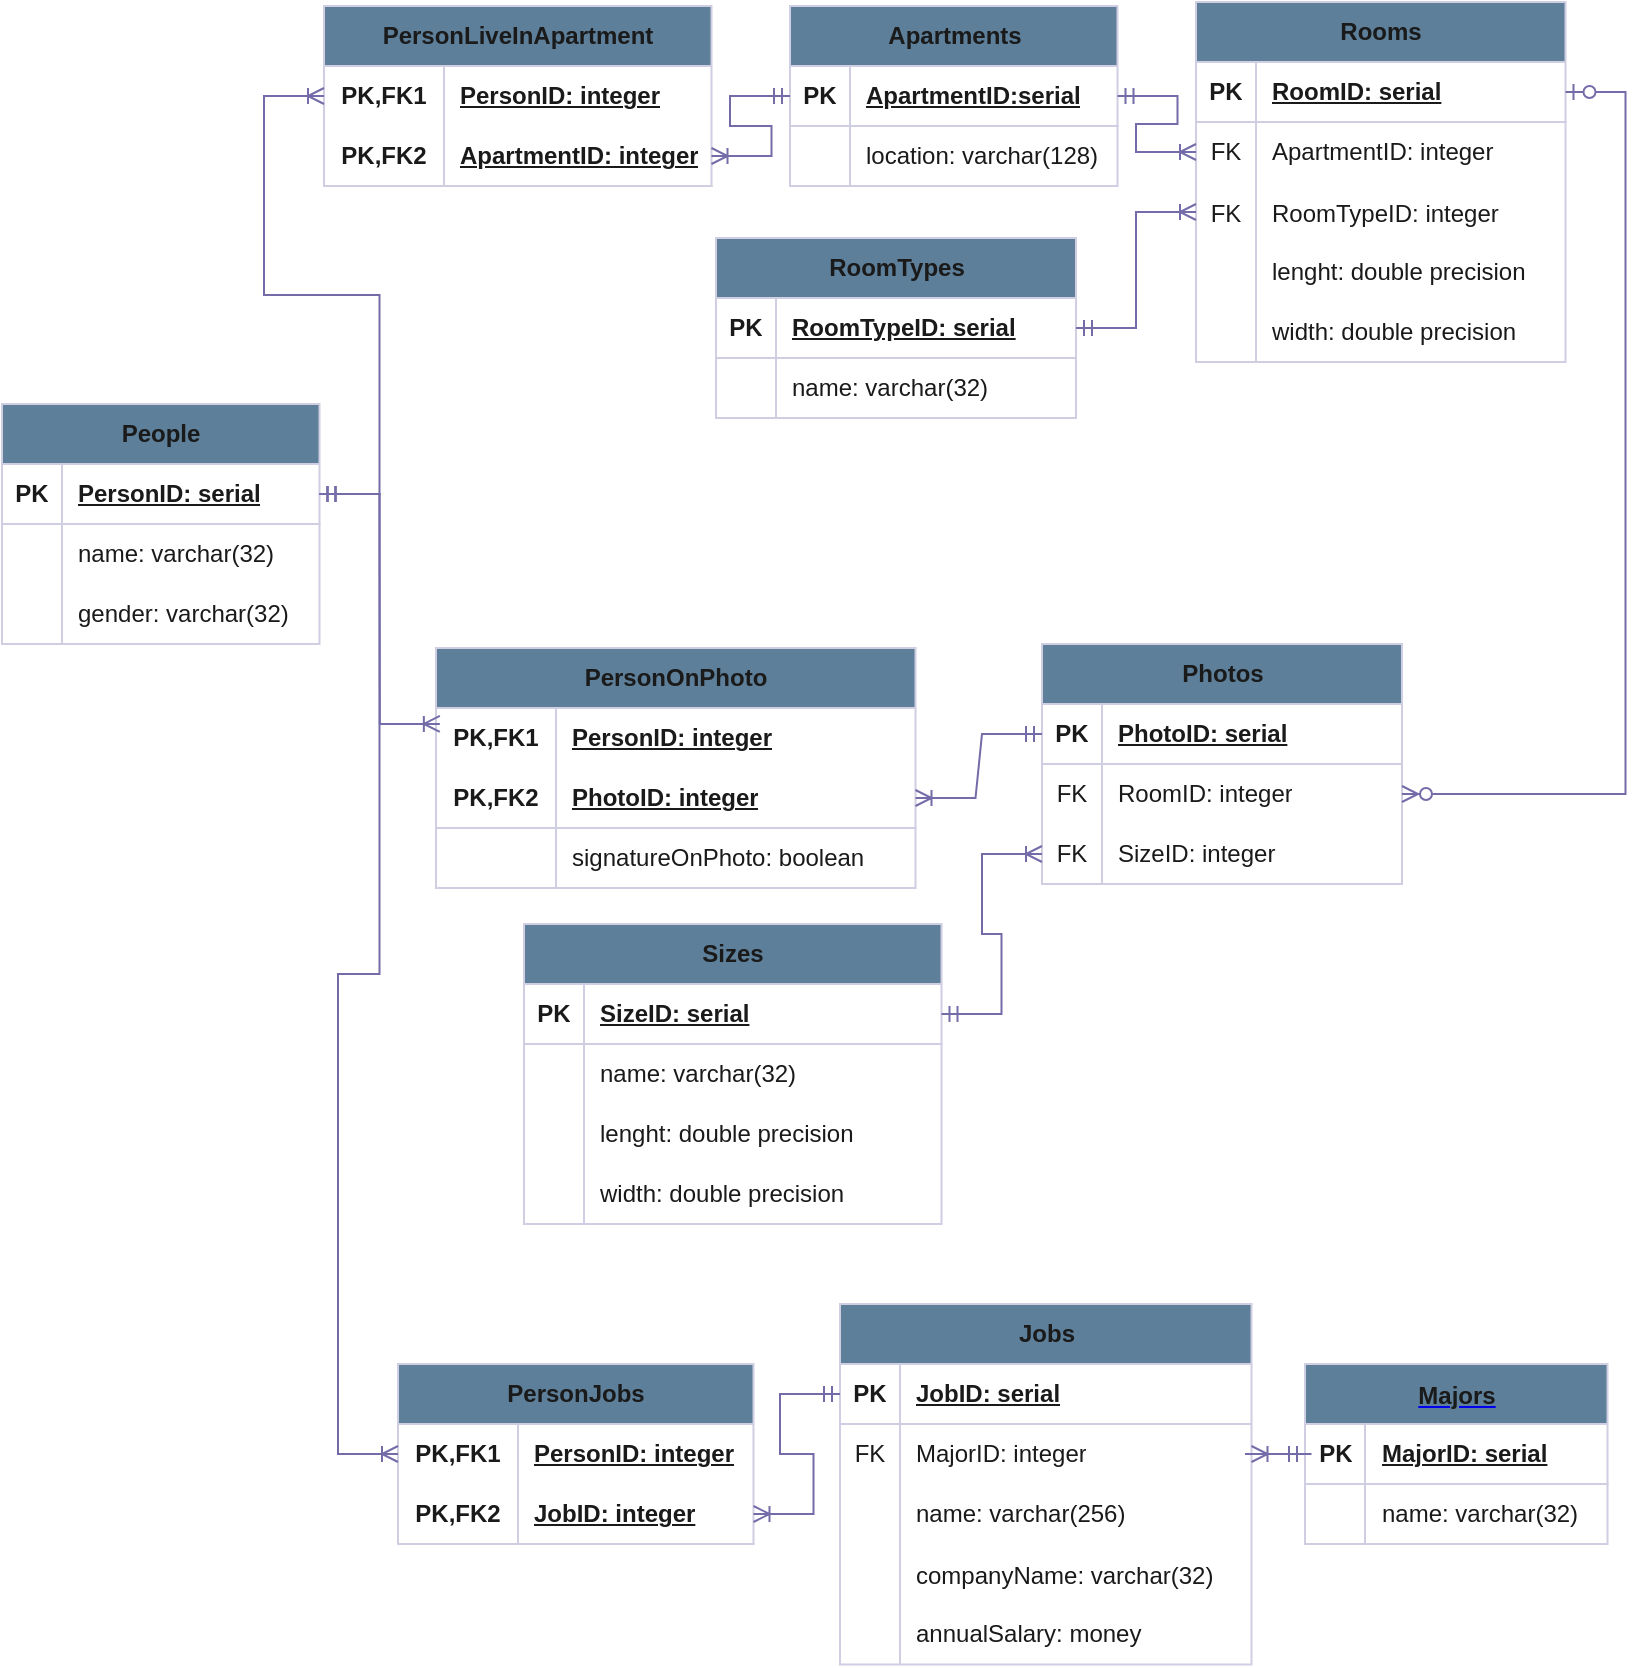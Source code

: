 <mxfile version="21.6.8" type="device">
  <diagram id="R2lEEEUBdFMjLlhIrx00" name="Page-1">
    <mxGraphModel dx="954" dy="727" grid="0" gridSize="10" guides="1" tooltips="1" connect="1" arrows="1" fold="1" page="1" pageScale="1" pageWidth="827" pageHeight="1169" background="#ffffff" math="0" shadow="0" extFonts="Permanent Marker^https://fonts.googleapis.com/css?family=Permanent+Marker">
      <root>
        <mxCell id="0" />
        <mxCell id="1" parent="0" />
        <mxCell id="IW0DUA3z3qg6i7uyiNPP-1" value="People" style="shape=table;startSize=30;container=1;collapsible=1;childLayout=tableLayout;fixedRows=1;rowLines=0;fontStyle=1;align=center;resizeLast=1;html=1;labelBackgroundColor=none;fillColor=#5D7F99;strokeColor=#D0CEE2;fontColor=#1A1A1A;" parent="1" vertex="1">
          <mxGeometry y="220" width="158.75" height="120" as="geometry" />
        </mxCell>
        <mxCell id="IW0DUA3z3qg6i7uyiNPP-2" value="" style="shape=tableRow;horizontal=0;startSize=0;swimlaneHead=0;swimlaneBody=0;fillColor=none;collapsible=0;dropTarget=0;points=[[0,0.5],[1,0.5]];portConstraint=eastwest;top=0;left=0;right=0;bottom=1;labelBackgroundColor=none;strokeColor=#D0CEE2;fontColor=#1A1A1A;" parent="IW0DUA3z3qg6i7uyiNPP-1" vertex="1">
          <mxGeometry y="30" width="158.75" height="30" as="geometry" />
        </mxCell>
        <mxCell id="IW0DUA3z3qg6i7uyiNPP-3" value="PK" style="shape=partialRectangle;connectable=0;fillColor=none;top=0;left=0;bottom=0;right=0;fontStyle=1;overflow=hidden;whiteSpace=wrap;html=1;labelBackgroundColor=none;strokeColor=#D0CEE2;fontColor=#1A1A1A;" parent="IW0DUA3z3qg6i7uyiNPP-2" vertex="1">
          <mxGeometry width="30" height="30" as="geometry">
            <mxRectangle width="30" height="30" as="alternateBounds" />
          </mxGeometry>
        </mxCell>
        <mxCell id="IW0DUA3z3qg6i7uyiNPP-4" value="PersonID: serial" style="shape=partialRectangle;connectable=0;fillColor=none;top=0;left=0;bottom=0;right=0;align=left;spacingLeft=6;fontStyle=5;overflow=hidden;whiteSpace=wrap;html=1;labelBackgroundColor=none;strokeColor=#D0CEE2;fontColor=#1A1A1A;" parent="IW0DUA3z3qg6i7uyiNPP-2" vertex="1">
          <mxGeometry x="30" width="128.75" height="30" as="geometry">
            <mxRectangle width="128.75" height="30" as="alternateBounds" />
          </mxGeometry>
        </mxCell>
        <mxCell id="IW0DUA3z3qg6i7uyiNPP-5" value="" style="shape=tableRow;horizontal=0;startSize=0;swimlaneHead=0;swimlaneBody=0;fillColor=none;collapsible=0;dropTarget=0;points=[[0,0.5],[1,0.5]];portConstraint=eastwest;top=0;left=0;right=0;bottom=0;labelBackgroundColor=none;strokeColor=#D0CEE2;fontColor=#1A1A1A;" parent="IW0DUA3z3qg6i7uyiNPP-1" vertex="1">
          <mxGeometry y="60" width="158.75" height="30" as="geometry" />
        </mxCell>
        <mxCell id="IW0DUA3z3qg6i7uyiNPP-6" value="" style="shape=partialRectangle;connectable=0;fillColor=none;top=0;left=0;bottom=0;right=0;editable=1;overflow=hidden;whiteSpace=wrap;html=1;labelBackgroundColor=none;strokeColor=#D0CEE2;fontColor=#1A1A1A;" parent="IW0DUA3z3qg6i7uyiNPP-5" vertex="1">
          <mxGeometry width="30" height="30" as="geometry">
            <mxRectangle width="30" height="30" as="alternateBounds" />
          </mxGeometry>
        </mxCell>
        <mxCell id="IW0DUA3z3qg6i7uyiNPP-7" value="name:&amp;nbsp;varchar(32)" style="shape=partialRectangle;connectable=0;fillColor=none;top=0;left=0;bottom=0;right=0;align=left;spacingLeft=6;overflow=hidden;whiteSpace=wrap;html=1;labelBackgroundColor=none;strokeColor=#D0CEE2;fontColor=#1A1A1A;" parent="IW0DUA3z3qg6i7uyiNPP-5" vertex="1">
          <mxGeometry x="30" width="128.75" height="30" as="geometry">
            <mxRectangle width="128.75" height="30" as="alternateBounds" />
          </mxGeometry>
        </mxCell>
        <mxCell id="IW0DUA3z3qg6i7uyiNPP-8" value="" style="shape=tableRow;horizontal=0;startSize=0;swimlaneHead=0;swimlaneBody=0;fillColor=none;collapsible=0;dropTarget=0;points=[[0,0.5],[1,0.5]];portConstraint=eastwest;top=0;left=0;right=0;bottom=0;labelBackgroundColor=none;strokeColor=#D0CEE2;fontColor=#1A1A1A;" parent="IW0DUA3z3qg6i7uyiNPP-1" vertex="1">
          <mxGeometry y="90" width="158.75" height="30" as="geometry" />
        </mxCell>
        <mxCell id="IW0DUA3z3qg6i7uyiNPP-9" value="" style="shape=partialRectangle;connectable=0;fillColor=none;top=0;left=0;bottom=0;right=0;editable=1;overflow=hidden;whiteSpace=wrap;html=1;labelBackgroundColor=none;strokeColor=#D0CEE2;fontColor=#1A1A1A;" parent="IW0DUA3z3qg6i7uyiNPP-8" vertex="1">
          <mxGeometry width="30" height="30" as="geometry">
            <mxRectangle width="30" height="30" as="alternateBounds" />
          </mxGeometry>
        </mxCell>
        <mxCell id="IW0DUA3z3qg6i7uyiNPP-10" value="gender:&amp;nbsp;varchar(32)" style="shape=partialRectangle;connectable=0;fillColor=none;top=0;left=0;bottom=0;right=0;align=left;spacingLeft=6;overflow=hidden;whiteSpace=wrap;html=1;labelBackgroundColor=none;strokeColor=#D0CEE2;fontColor=#1A1A1A;" parent="IW0DUA3z3qg6i7uyiNPP-8" vertex="1">
          <mxGeometry x="30" width="128.75" height="30" as="geometry">
            <mxRectangle width="128.75" height="30" as="alternateBounds" />
          </mxGeometry>
        </mxCell>
        <mxCell id="IW0DUA3z3qg6i7uyiNPP-14" value="Apartments" style="shape=table;startSize=30;container=1;collapsible=1;childLayout=tableLayout;fixedRows=1;rowLines=0;fontStyle=1;align=center;resizeLast=1;html=1;labelBackgroundColor=none;fillColor=#5D7F99;strokeColor=#D0CEE2;fontColor=#1A1A1A;" parent="1" vertex="1">
          <mxGeometry x="394" y="21" width="163.75" height="90" as="geometry" />
        </mxCell>
        <mxCell id="IW0DUA3z3qg6i7uyiNPP-15" value="" style="shape=tableRow;horizontal=0;startSize=0;swimlaneHead=0;swimlaneBody=0;fillColor=none;collapsible=0;dropTarget=0;points=[[0,0.5],[1,0.5]];portConstraint=eastwest;top=0;left=0;right=0;bottom=1;labelBackgroundColor=none;strokeColor=#D0CEE2;fontColor=#1A1A1A;" parent="IW0DUA3z3qg6i7uyiNPP-14" vertex="1">
          <mxGeometry y="30" width="163.75" height="30" as="geometry" />
        </mxCell>
        <mxCell id="IW0DUA3z3qg6i7uyiNPP-16" value="PK" style="shape=partialRectangle;connectable=0;fillColor=none;top=0;left=0;bottom=0;right=0;fontStyle=1;overflow=hidden;whiteSpace=wrap;html=1;labelBackgroundColor=none;strokeColor=#D0CEE2;fontColor=#1A1A1A;" parent="IW0DUA3z3qg6i7uyiNPP-15" vertex="1">
          <mxGeometry width="30" height="30" as="geometry">
            <mxRectangle width="30" height="30" as="alternateBounds" />
          </mxGeometry>
        </mxCell>
        <mxCell id="IW0DUA3z3qg6i7uyiNPP-17" value="ApartmentID:serial" style="shape=partialRectangle;connectable=0;fillColor=none;top=0;left=0;bottom=0;right=0;align=left;spacingLeft=6;fontStyle=5;overflow=hidden;whiteSpace=wrap;html=1;labelBackgroundColor=none;strokeColor=#D0CEE2;fontColor=#1A1A1A;" parent="IW0DUA3z3qg6i7uyiNPP-15" vertex="1">
          <mxGeometry x="30" width="133.75" height="30" as="geometry">
            <mxRectangle width="133.75" height="30" as="alternateBounds" />
          </mxGeometry>
        </mxCell>
        <mxCell id="IW0DUA3z3qg6i7uyiNPP-18" value="" style="shape=tableRow;horizontal=0;startSize=0;swimlaneHead=0;swimlaneBody=0;fillColor=none;collapsible=0;dropTarget=0;points=[[0,0.5],[1,0.5]];portConstraint=eastwest;top=0;left=0;right=0;bottom=0;labelBackgroundColor=none;strokeColor=#D0CEE2;fontColor=#1A1A1A;" parent="IW0DUA3z3qg6i7uyiNPP-14" vertex="1">
          <mxGeometry y="60" width="163.75" height="30" as="geometry" />
        </mxCell>
        <mxCell id="IW0DUA3z3qg6i7uyiNPP-19" value="" style="shape=partialRectangle;connectable=0;fillColor=none;top=0;left=0;bottom=0;right=0;editable=1;overflow=hidden;whiteSpace=wrap;html=1;labelBackgroundColor=none;strokeColor=#D0CEE2;fontColor=#1A1A1A;" parent="IW0DUA3z3qg6i7uyiNPP-18" vertex="1">
          <mxGeometry width="30" height="30" as="geometry">
            <mxRectangle width="30" height="30" as="alternateBounds" />
          </mxGeometry>
        </mxCell>
        <mxCell id="IW0DUA3z3qg6i7uyiNPP-20" value="location:&amp;nbsp;varchar(128)" style="shape=partialRectangle;connectable=0;fillColor=none;top=0;left=0;bottom=0;right=0;align=left;spacingLeft=6;overflow=hidden;whiteSpace=wrap;html=1;labelBackgroundColor=none;strokeColor=#D0CEE2;fontColor=#1A1A1A;" parent="IW0DUA3z3qg6i7uyiNPP-18" vertex="1">
          <mxGeometry x="30" width="133.75" height="30" as="geometry">
            <mxRectangle width="133.75" height="30" as="alternateBounds" />
          </mxGeometry>
        </mxCell>
        <mxCell id="IW0DUA3z3qg6i7uyiNPP-27" value="Rooms" style="shape=table;startSize=30;container=1;collapsible=1;childLayout=tableLayout;fixedRows=1;rowLines=0;fontStyle=1;align=center;resizeLast=1;html=1;labelBackgroundColor=none;fillColor=#5D7F99;strokeColor=#D0CEE2;fontColor=#1A1A1A;" parent="1" vertex="1">
          <mxGeometry x="597" y="19" width="184.75" height="180" as="geometry" />
        </mxCell>
        <mxCell id="IW0DUA3z3qg6i7uyiNPP-28" value="" style="shape=tableRow;horizontal=0;startSize=0;swimlaneHead=0;swimlaneBody=0;fillColor=none;collapsible=0;dropTarget=0;points=[[0,0.5],[1,0.5]];portConstraint=eastwest;top=0;left=0;right=0;bottom=1;labelBackgroundColor=none;strokeColor=#D0CEE2;fontColor=#1A1A1A;" parent="IW0DUA3z3qg6i7uyiNPP-27" vertex="1">
          <mxGeometry y="30" width="184.75" height="30" as="geometry" />
        </mxCell>
        <mxCell id="IW0DUA3z3qg6i7uyiNPP-29" value="PK" style="shape=partialRectangle;connectable=0;fillColor=none;top=0;left=0;bottom=0;right=0;fontStyle=1;overflow=hidden;whiteSpace=wrap;html=1;labelBackgroundColor=none;strokeColor=#D0CEE2;fontColor=#1A1A1A;" parent="IW0DUA3z3qg6i7uyiNPP-28" vertex="1">
          <mxGeometry width="30" height="30" as="geometry">
            <mxRectangle width="30" height="30" as="alternateBounds" />
          </mxGeometry>
        </mxCell>
        <mxCell id="IW0DUA3z3qg6i7uyiNPP-30" value="RoomID:&amp;nbsp;serial" style="shape=partialRectangle;connectable=0;fillColor=none;top=0;left=0;bottom=0;right=0;align=left;spacingLeft=6;fontStyle=5;overflow=hidden;whiteSpace=wrap;html=1;labelBackgroundColor=none;strokeColor=#D0CEE2;fontColor=#1A1A1A;" parent="IW0DUA3z3qg6i7uyiNPP-28" vertex="1">
          <mxGeometry x="30" width="154.75" height="30" as="geometry">
            <mxRectangle width="154.75" height="30" as="alternateBounds" />
          </mxGeometry>
        </mxCell>
        <mxCell id="IW0DUA3z3qg6i7uyiNPP-31" value="" style="shape=tableRow;horizontal=0;startSize=0;swimlaneHead=0;swimlaneBody=0;fillColor=none;collapsible=0;dropTarget=0;points=[[0,0.5],[1,0.5]];portConstraint=eastwest;top=0;left=0;right=0;bottom=0;labelBackgroundColor=none;strokeColor=#D0CEE2;fontColor=#1A1A1A;" parent="IW0DUA3z3qg6i7uyiNPP-27" vertex="1">
          <mxGeometry y="60" width="184.75" height="30" as="geometry" />
        </mxCell>
        <mxCell id="IW0DUA3z3qg6i7uyiNPP-32" value="FK" style="shape=partialRectangle;connectable=0;fillColor=none;top=0;left=0;bottom=0;right=0;editable=1;overflow=hidden;whiteSpace=wrap;html=1;labelBackgroundColor=none;strokeColor=#D0CEE2;fontColor=#1A1A1A;" parent="IW0DUA3z3qg6i7uyiNPP-31" vertex="1">
          <mxGeometry width="30" height="30" as="geometry">
            <mxRectangle width="30" height="30" as="alternateBounds" />
          </mxGeometry>
        </mxCell>
        <mxCell id="IW0DUA3z3qg6i7uyiNPP-33" value="ApartmentID:&amp;nbsp;integer" style="shape=partialRectangle;connectable=0;fillColor=none;top=0;left=0;bottom=0;right=0;align=left;spacingLeft=6;overflow=hidden;whiteSpace=wrap;html=1;labelBackgroundColor=none;strokeColor=#D0CEE2;fontColor=#1A1A1A;" parent="IW0DUA3z3qg6i7uyiNPP-31" vertex="1">
          <mxGeometry x="30" width="154.75" height="30" as="geometry">
            <mxRectangle width="154.75" height="30" as="alternateBounds" />
          </mxGeometry>
        </mxCell>
        <mxCell id="9gf9qeR7xPNd0A9WWxp8-63" value="" style="shape=tableRow;horizontal=0;startSize=0;swimlaneHead=0;swimlaneBody=0;fillColor=none;collapsible=0;dropTarget=0;points=[[0,0.5],[1,0.5]];portConstraint=eastwest;top=0;left=0;right=0;bottom=0;labelBackgroundColor=none;strokeColor=#D0CEE2;fontColor=#1A1A1A;" parent="IW0DUA3z3qg6i7uyiNPP-27" vertex="1">
          <mxGeometry y="90" width="184.75" height="30" as="geometry" />
        </mxCell>
        <mxCell id="9gf9qeR7xPNd0A9WWxp8-64" value="FK" style="shape=partialRectangle;connectable=0;fillColor=none;top=0;left=0;bottom=0;right=0;editable=1;overflow=hidden;labelBackgroundColor=none;strokeColor=#D0CEE2;fontColor=#1A1A1A;" parent="9gf9qeR7xPNd0A9WWxp8-63" vertex="1">
          <mxGeometry width="30" height="30" as="geometry">
            <mxRectangle width="30" height="30" as="alternateBounds" />
          </mxGeometry>
        </mxCell>
        <mxCell id="9gf9qeR7xPNd0A9WWxp8-65" value="RoomTypeID: integer" style="shape=partialRectangle;connectable=0;fillColor=none;top=0;left=0;bottom=0;right=0;align=left;spacingLeft=6;overflow=hidden;labelBackgroundColor=none;strokeColor=#D0CEE2;fontColor=#1A1A1A;" parent="9gf9qeR7xPNd0A9WWxp8-63" vertex="1">
          <mxGeometry x="30" width="154.75" height="30" as="geometry">
            <mxRectangle width="154.75" height="30" as="alternateBounds" />
          </mxGeometry>
        </mxCell>
        <mxCell id="IW0DUA3z3qg6i7uyiNPP-34" value="" style="shape=tableRow;horizontal=0;startSize=0;swimlaneHead=0;swimlaneBody=0;fillColor=none;collapsible=0;dropTarget=0;points=[[0,0.5],[1,0.5]];portConstraint=eastwest;top=0;left=0;right=0;bottom=0;labelBackgroundColor=none;strokeColor=#D0CEE2;fontColor=#1A1A1A;" parent="IW0DUA3z3qg6i7uyiNPP-27" vertex="1">
          <mxGeometry y="120" width="184.75" height="30" as="geometry" />
        </mxCell>
        <mxCell id="IW0DUA3z3qg6i7uyiNPP-35" value="" style="shape=partialRectangle;connectable=0;fillColor=none;top=0;left=0;bottom=0;right=0;editable=1;overflow=hidden;whiteSpace=wrap;html=1;labelBackgroundColor=none;strokeColor=#D0CEE2;fontColor=#1A1A1A;" parent="IW0DUA3z3qg6i7uyiNPP-34" vertex="1">
          <mxGeometry width="30" height="30" as="geometry">
            <mxRectangle width="30" height="30" as="alternateBounds" />
          </mxGeometry>
        </mxCell>
        <mxCell id="IW0DUA3z3qg6i7uyiNPP-36" value="lenght:&amp;nbsp;double precision" style="shape=partialRectangle;connectable=0;fillColor=none;top=0;left=0;bottom=0;right=0;align=left;spacingLeft=6;overflow=hidden;whiteSpace=wrap;html=1;labelBackgroundColor=none;strokeColor=#D0CEE2;fontColor=#1A1A1A;" parent="IW0DUA3z3qg6i7uyiNPP-34" vertex="1">
          <mxGeometry x="30" width="154.75" height="30" as="geometry">
            <mxRectangle width="154.75" height="30" as="alternateBounds" />
          </mxGeometry>
        </mxCell>
        <mxCell id="IW0DUA3z3qg6i7uyiNPP-37" value="" style="shape=tableRow;horizontal=0;startSize=0;swimlaneHead=0;swimlaneBody=0;fillColor=none;collapsible=0;dropTarget=0;points=[[0,0.5],[1,0.5]];portConstraint=eastwest;top=0;left=0;right=0;bottom=0;labelBackgroundColor=none;strokeColor=#D0CEE2;fontColor=#1A1A1A;" parent="IW0DUA3z3qg6i7uyiNPP-27" vertex="1">
          <mxGeometry y="150" width="184.75" height="30" as="geometry" />
        </mxCell>
        <mxCell id="IW0DUA3z3qg6i7uyiNPP-38" value="" style="shape=partialRectangle;connectable=0;fillColor=none;top=0;left=0;bottom=0;right=0;editable=1;overflow=hidden;whiteSpace=wrap;html=1;labelBackgroundColor=none;strokeColor=#D0CEE2;fontColor=#1A1A1A;" parent="IW0DUA3z3qg6i7uyiNPP-37" vertex="1">
          <mxGeometry width="30" height="30" as="geometry">
            <mxRectangle width="30" height="30" as="alternateBounds" />
          </mxGeometry>
        </mxCell>
        <mxCell id="IW0DUA3z3qg6i7uyiNPP-39" value="width:&amp;nbsp;double precision" style="shape=partialRectangle;connectable=0;fillColor=none;top=0;left=0;bottom=0;right=0;align=left;spacingLeft=6;overflow=hidden;whiteSpace=wrap;html=1;labelBackgroundColor=none;strokeColor=#D0CEE2;fontColor=#1A1A1A;" parent="IW0DUA3z3qg6i7uyiNPP-37" vertex="1">
          <mxGeometry x="30" width="154.75" height="30" as="geometry">
            <mxRectangle width="154.75" height="30" as="alternateBounds" />
          </mxGeometry>
        </mxCell>
        <mxCell id="IW0DUA3z3qg6i7uyiNPP-40" value="Photos" style="shape=table;startSize=30;container=1;collapsible=1;childLayout=tableLayout;fixedRows=1;rowLines=0;fontStyle=1;align=center;resizeLast=1;html=1;labelBackgroundColor=none;fillColor=#5D7F99;strokeColor=#D0CEE2;fontColor=#1A1A1A;" parent="1" vertex="1">
          <mxGeometry x="520" y="340" width="180" height="120" as="geometry" />
        </mxCell>
        <mxCell id="IW0DUA3z3qg6i7uyiNPP-41" value="" style="shape=tableRow;horizontal=0;startSize=0;swimlaneHead=0;swimlaneBody=0;fillColor=none;collapsible=0;dropTarget=0;points=[[0,0.5],[1,0.5]];portConstraint=eastwest;top=0;left=0;right=0;bottom=1;labelBackgroundColor=none;strokeColor=#D0CEE2;fontColor=#1A1A1A;" parent="IW0DUA3z3qg6i7uyiNPP-40" vertex="1">
          <mxGeometry y="30" width="180" height="30" as="geometry" />
        </mxCell>
        <mxCell id="IW0DUA3z3qg6i7uyiNPP-42" value="PK" style="shape=partialRectangle;connectable=0;fillColor=none;top=0;left=0;bottom=0;right=0;fontStyle=1;overflow=hidden;whiteSpace=wrap;html=1;labelBackgroundColor=none;strokeColor=#D0CEE2;fontColor=#1A1A1A;" parent="IW0DUA3z3qg6i7uyiNPP-41" vertex="1">
          <mxGeometry width="30" height="30" as="geometry">
            <mxRectangle width="30" height="30" as="alternateBounds" />
          </mxGeometry>
        </mxCell>
        <mxCell id="IW0DUA3z3qg6i7uyiNPP-43" value="PhotoID:&amp;nbsp;serial" style="shape=partialRectangle;connectable=0;fillColor=none;top=0;left=0;bottom=0;right=0;align=left;spacingLeft=6;fontStyle=5;overflow=hidden;whiteSpace=wrap;html=1;labelBackgroundColor=none;strokeColor=#D0CEE2;fontColor=#1A1A1A;" parent="IW0DUA3z3qg6i7uyiNPP-41" vertex="1">
          <mxGeometry x="30" width="150" height="30" as="geometry">
            <mxRectangle width="150" height="30" as="alternateBounds" />
          </mxGeometry>
        </mxCell>
        <mxCell id="IW0DUA3z3qg6i7uyiNPP-44" value="" style="shape=tableRow;horizontal=0;startSize=0;swimlaneHead=0;swimlaneBody=0;fillColor=none;collapsible=0;dropTarget=0;points=[[0,0.5],[1,0.5]];portConstraint=eastwest;top=0;left=0;right=0;bottom=0;labelBackgroundColor=none;strokeColor=#D0CEE2;fontColor=#1A1A1A;" parent="IW0DUA3z3qg6i7uyiNPP-40" vertex="1">
          <mxGeometry y="60" width="180" height="30" as="geometry" />
        </mxCell>
        <mxCell id="IW0DUA3z3qg6i7uyiNPP-45" value="FK" style="shape=partialRectangle;connectable=0;fillColor=none;top=0;left=0;bottom=0;right=0;editable=1;overflow=hidden;whiteSpace=wrap;html=1;labelBackgroundColor=none;strokeColor=#D0CEE2;fontColor=#1A1A1A;" parent="IW0DUA3z3qg6i7uyiNPP-44" vertex="1">
          <mxGeometry width="30" height="30" as="geometry">
            <mxRectangle width="30" height="30" as="alternateBounds" />
          </mxGeometry>
        </mxCell>
        <mxCell id="IW0DUA3z3qg6i7uyiNPP-46" value="RoomID:&amp;nbsp;integer" style="shape=partialRectangle;connectable=0;fillColor=none;top=0;left=0;bottom=0;right=0;align=left;spacingLeft=6;overflow=hidden;whiteSpace=wrap;html=1;labelBackgroundColor=none;strokeColor=#D0CEE2;fontColor=#1A1A1A;" parent="IW0DUA3z3qg6i7uyiNPP-44" vertex="1">
          <mxGeometry x="30" width="150" height="30" as="geometry">
            <mxRectangle width="150" height="30" as="alternateBounds" />
          </mxGeometry>
        </mxCell>
        <mxCell id="IW0DUA3z3qg6i7uyiNPP-47" value="" style="shape=tableRow;horizontal=0;startSize=0;swimlaneHead=0;swimlaneBody=0;fillColor=none;collapsible=0;dropTarget=0;points=[[0,0.5],[1,0.5]];portConstraint=eastwest;top=0;left=0;right=0;bottom=0;labelBackgroundColor=none;strokeColor=#D0CEE2;fontColor=#1A1A1A;" parent="IW0DUA3z3qg6i7uyiNPP-40" vertex="1">
          <mxGeometry y="90" width="180" height="30" as="geometry" />
        </mxCell>
        <mxCell id="IW0DUA3z3qg6i7uyiNPP-48" value="FK" style="shape=partialRectangle;connectable=0;fillColor=none;top=0;left=0;bottom=0;right=0;editable=1;overflow=hidden;whiteSpace=wrap;html=1;labelBackgroundColor=none;strokeColor=#D0CEE2;fontColor=#1A1A1A;" parent="IW0DUA3z3qg6i7uyiNPP-47" vertex="1">
          <mxGeometry width="30" height="30" as="geometry">
            <mxRectangle width="30" height="30" as="alternateBounds" />
          </mxGeometry>
        </mxCell>
        <mxCell id="IW0DUA3z3qg6i7uyiNPP-49" value="SizeID:&amp;nbsp;integer" style="shape=partialRectangle;connectable=0;fillColor=none;top=0;left=0;bottom=0;right=0;align=left;spacingLeft=6;overflow=hidden;whiteSpace=wrap;html=1;labelBackgroundColor=none;strokeColor=#D0CEE2;fontColor=#1A1A1A;" parent="IW0DUA3z3qg6i7uyiNPP-47" vertex="1">
          <mxGeometry x="30" width="150" height="30" as="geometry">
            <mxRectangle width="150" height="30" as="alternateBounds" />
          </mxGeometry>
        </mxCell>
        <mxCell id="IW0DUA3z3qg6i7uyiNPP-53" value="Jobs" style="shape=table;startSize=30;container=1;collapsible=1;childLayout=tableLayout;fixedRows=1;rowLines=0;fontStyle=1;align=center;resizeLast=1;html=1;labelBackgroundColor=none;fillColor=#5D7F99;strokeColor=#D0CEE2;fontColor=#1A1A1A;" parent="1" vertex="1">
          <mxGeometry x="419" y="670" width="205.75" height="180.25" as="geometry" />
        </mxCell>
        <mxCell id="IW0DUA3z3qg6i7uyiNPP-54" value="" style="shape=tableRow;horizontal=0;startSize=0;swimlaneHead=0;swimlaneBody=0;fillColor=none;collapsible=0;dropTarget=0;points=[[0,0.5],[1,0.5]];portConstraint=eastwest;top=0;left=0;right=0;bottom=1;labelBackgroundColor=none;strokeColor=#D0CEE2;fontColor=#1A1A1A;" parent="IW0DUA3z3qg6i7uyiNPP-53" vertex="1">
          <mxGeometry y="30" width="205.75" height="30" as="geometry" />
        </mxCell>
        <mxCell id="IW0DUA3z3qg6i7uyiNPP-55" value="PK" style="shape=partialRectangle;connectable=0;fillColor=none;top=0;left=0;bottom=0;right=0;fontStyle=1;overflow=hidden;whiteSpace=wrap;html=1;labelBackgroundColor=none;strokeColor=#D0CEE2;fontColor=#1A1A1A;" parent="IW0DUA3z3qg6i7uyiNPP-54" vertex="1">
          <mxGeometry width="30" height="30" as="geometry">
            <mxRectangle width="30" height="30" as="alternateBounds" />
          </mxGeometry>
        </mxCell>
        <mxCell id="IW0DUA3z3qg6i7uyiNPP-56" value="JobID:&amp;nbsp;serial" style="shape=partialRectangle;connectable=0;fillColor=none;top=0;left=0;bottom=0;right=0;align=left;spacingLeft=6;fontStyle=5;overflow=hidden;whiteSpace=wrap;html=1;labelBackgroundColor=none;strokeColor=#D0CEE2;fontColor=#1A1A1A;" parent="IW0DUA3z3qg6i7uyiNPP-54" vertex="1">
          <mxGeometry x="30" width="175.75" height="30" as="geometry">
            <mxRectangle width="175.75" height="30" as="alternateBounds" />
          </mxGeometry>
        </mxCell>
        <mxCell id="IW0DUA3z3qg6i7uyiNPP-63" value="" style="shape=tableRow;horizontal=0;startSize=0;swimlaneHead=0;swimlaneBody=0;fillColor=none;collapsible=0;dropTarget=0;points=[[0,0.5],[1,0.5]];portConstraint=eastwest;top=0;left=0;right=0;bottom=0;labelBackgroundColor=none;strokeColor=#D0CEE2;fontColor=#1A1A1A;" parent="IW0DUA3z3qg6i7uyiNPP-53" vertex="1">
          <mxGeometry y="60" width="205.75" height="30" as="geometry" />
        </mxCell>
        <mxCell id="IW0DUA3z3qg6i7uyiNPP-64" value="FK" style="shape=partialRectangle;connectable=0;fillColor=none;top=0;left=0;bottom=0;right=0;editable=1;overflow=hidden;whiteSpace=wrap;html=1;labelBackgroundColor=none;strokeColor=#D0CEE2;fontColor=#1A1A1A;" parent="IW0DUA3z3qg6i7uyiNPP-63" vertex="1">
          <mxGeometry width="30" height="30" as="geometry">
            <mxRectangle width="30" height="30" as="alternateBounds" />
          </mxGeometry>
        </mxCell>
        <mxCell id="IW0DUA3z3qg6i7uyiNPP-65" value="MajorID:&amp;nbsp;integer" style="shape=partialRectangle;connectable=0;fillColor=none;top=0;left=0;bottom=0;right=0;align=left;spacingLeft=6;overflow=hidden;whiteSpace=wrap;html=1;labelBackgroundColor=none;strokeColor=#D0CEE2;fontColor=#1A1A1A;" parent="IW0DUA3z3qg6i7uyiNPP-63" vertex="1">
          <mxGeometry x="30" width="175.75" height="30" as="geometry">
            <mxRectangle width="175.75" height="30" as="alternateBounds" />
          </mxGeometry>
        </mxCell>
        <mxCell id="IW0DUA3z3qg6i7uyiNPP-57" value="" style="shape=tableRow;horizontal=0;startSize=0;swimlaneHead=0;swimlaneBody=0;fillColor=none;collapsible=0;dropTarget=0;points=[[0,0.5],[1,0.5]];portConstraint=eastwest;top=0;left=0;right=0;bottom=0;labelBackgroundColor=none;strokeColor=#D0CEE2;fontColor=#1A1A1A;" parent="IW0DUA3z3qg6i7uyiNPP-53" vertex="1">
          <mxGeometry y="90" width="205.75" height="30" as="geometry" />
        </mxCell>
        <mxCell id="IW0DUA3z3qg6i7uyiNPP-58" value="" style="shape=partialRectangle;connectable=0;fillColor=none;top=0;left=0;bottom=0;right=0;editable=1;overflow=hidden;whiteSpace=wrap;html=1;labelBackgroundColor=none;strokeColor=#D0CEE2;fontColor=#1A1A1A;" parent="IW0DUA3z3qg6i7uyiNPP-57" vertex="1">
          <mxGeometry width="30" height="30" as="geometry">
            <mxRectangle width="30" height="30" as="alternateBounds" />
          </mxGeometry>
        </mxCell>
        <mxCell id="IW0DUA3z3qg6i7uyiNPP-59" value="name:&amp;nbsp;varchar(256)" style="shape=partialRectangle;connectable=0;fillColor=none;top=0;left=0;bottom=0;right=0;align=left;spacingLeft=6;overflow=hidden;whiteSpace=wrap;html=1;labelBackgroundColor=none;strokeColor=#D0CEE2;fontColor=#1A1A1A;" parent="IW0DUA3z3qg6i7uyiNPP-57" vertex="1">
          <mxGeometry x="30" width="175.75" height="30" as="geometry">
            <mxRectangle width="175.75" height="30" as="alternateBounds" />
          </mxGeometry>
        </mxCell>
        <mxCell id="9gf9qeR7xPNd0A9WWxp8-83" value="" style="shape=tableRow;horizontal=0;startSize=0;swimlaneHead=0;swimlaneBody=0;fillColor=none;collapsible=0;dropTarget=0;points=[[0,0.5],[1,0.5]];portConstraint=eastwest;top=0;left=0;right=0;bottom=0;labelBackgroundColor=none;strokeColor=#D0CEE2;fontColor=#1A1A1A;" parent="IW0DUA3z3qg6i7uyiNPP-53" vertex="1">
          <mxGeometry y="120" width="205.75" height="30" as="geometry" />
        </mxCell>
        <mxCell id="9gf9qeR7xPNd0A9WWxp8-84" value="" style="shape=partialRectangle;connectable=0;fillColor=none;top=0;left=0;bottom=0;right=0;editable=1;overflow=hidden;labelBackgroundColor=none;strokeColor=#D0CEE2;fontColor=#1A1A1A;" parent="9gf9qeR7xPNd0A9WWxp8-83" vertex="1">
          <mxGeometry width="30" height="30" as="geometry">
            <mxRectangle width="30" height="30" as="alternateBounds" />
          </mxGeometry>
        </mxCell>
        <mxCell id="9gf9qeR7xPNd0A9WWxp8-85" value="companyName: varchar(32)" style="shape=partialRectangle;connectable=0;fillColor=none;top=0;left=0;bottom=0;right=0;align=left;spacingLeft=6;overflow=hidden;labelBackgroundColor=none;strokeColor=#D0CEE2;fontColor=#1A1A1A;" parent="9gf9qeR7xPNd0A9WWxp8-83" vertex="1">
          <mxGeometry x="30" width="175.75" height="30" as="geometry">
            <mxRectangle width="175.75" height="30" as="alternateBounds" />
          </mxGeometry>
        </mxCell>
        <mxCell id="IW0DUA3z3qg6i7uyiNPP-60" value="" style="shape=tableRow;horizontal=0;startSize=0;swimlaneHead=0;swimlaneBody=0;fillColor=none;collapsible=0;dropTarget=0;points=[[0,0.5],[1,0.5]];portConstraint=eastwest;top=0;left=0;right=0;bottom=0;labelBackgroundColor=none;strokeColor=#D0CEE2;fontColor=#1A1A1A;" parent="IW0DUA3z3qg6i7uyiNPP-53" vertex="1">
          <mxGeometry y="150" width="205.75" height="30" as="geometry" />
        </mxCell>
        <mxCell id="IW0DUA3z3qg6i7uyiNPP-61" value="" style="shape=partialRectangle;connectable=0;fillColor=none;top=0;left=0;bottom=0;right=0;editable=1;overflow=hidden;whiteSpace=wrap;html=1;labelBackgroundColor=none;strokeColor=#D0CEE2;fontColor=#1A1A1A;" parent="IW0DUA3z3qg6i7uyiNPP-60" vertex="1">
          <mxGeometry width="30" height="30" as="geometry">
            <mxRectangle width="30" height="30" as="alternateBounds" />
          </mxGeometry>
        </mxCell>
        <mxCell id="IW0DUA3z3qg6i7uyiNPP-62" value="annualSalary:&amp;nbsp;money" style="shape=partialRectangle;connectable=0;fillColor=none;top=0;left=0;bottom=0;right=0;align=left;spacingLeft=6;overflow=hidden;whiteSpace=wrap;html=1;labelBackgroundColor=none;strokeColor=#D0CEE2;fontColor=#1A1A1A;" parent="IW0DUA3z3qg6i7uyiNPP-60" vertex="1">
          <mxGeometry x="30" width="175.75" height="30" as="geometry">
            <mxRectangle width="175.75" height="30" as="alternateBounds" />
          </mxGeometry>
        </mxCell>
        <mxCell id="IW0DUA3z3qg6i7uyiNPP-66" value="&lt;a style=&quot;border: 0px solid; --tw-border-spacing-x: 0; --tw-border-spacing-y: 0; --tw-translate-x: 0; --tw-translate-y: 0; --tw-rotate: 0; --tw-skew-x: 0; --tw-skew-y: 0; --tw-scale-x: 1; --tw-scale-y: 1; --tw-pan-x: ; --tw-pan-y: ; --tw-pinch-zoom: ; --tw-scroll-snap-strictness: proximity; --tw-gradient-from-position: ; --tw-gradient-via-position: ; --tw-gradient-to-position: ; --tw-ordinal: ; --tw-slashed-zero: ; --tw-numeric-figure: ; --tw-numeric-spacing: ; --tw-numeric-fraction: ; --tw-ring-inset: ; --tw-ring-offset-width: 0px; --tw-ring-offset-color: #fff; --tw-ring-color: rgba(0,125,178,0.5); --tw-ring-offset-shadow: 0 0 #0000; --tw-ring-shadow: 0 0 #0000; --tw-shadow: 0 0 #0000; --tw-shadow-colored: 0 0 #0000; --tw-blur: ; --tw-brightness: ; --tw-contrast: ; --tw-grayscale: ; --tw-hue-rotate: ; --tw-invert: ; --tw-saturate: ; --tw-sepia: ; --tw-drop-shadow: ; --tw-backdrop-blur: ; --tw-backdrop-brightness: ; --tw-backdrop-contrast: ; --tw-backdrop-grayscale: ; --tw-backdrop-hue-rotate: ; --tw-backdrop-invert: ; --tw-backdrop-opacity: ; --tw-backdrop-saturate: ; --tw-backdrop-sepia: ; box-sizing: border-box; cursor: pointer; transition: all 0.3s ease 0s; line-height: 24px; text-align: left;&quot; class=&quot;dictLink featured&quot; id=&quot;dictEntry10006265410&quot;&gt;&lt;font color=&quot;#1a1a1a&quot; style=&quot;font-size: 12px;&quot;&gt;&lt;b style=&quot;&quot;&gt;Majors&lt;/b&gt;&lt;/font&gt;&lt;/a&gt;" style="shape=table;startSize=30;container=1;collapsible=1;childLayout=tableLayout;fixedRows=1;rowLines=0;fontStyle=1;align=center;resizeLast=1;html=1;labelBackgroundColor=none;fillColor=#5D7F99;strokeColor=#D0CEE2;fontColor=#1A1A1A;" parent="1" vertex="1">
          <mxGeometry x="651.5" y="700" width="151.25" height="90" as="geometry" />
        </mxCell>
        <mxCell id="IW0DUA3z3qg6i7uyiNPP-67" value="" style="shape=tableRow;horizontal=0;startSize=0;swimlaneHead=0;swimlaneBody=0;fillColor=none;collapsible=0;dropTarget=0;points=[[0,0.5],[1,0.5]];portConstraint=eastwest;top=0;left=0;right=0;bottom=1;labelBackgroundColor=none;strokeColor=#D0CEE2;fontColor=#1A1A1A;" parent="IW0DUA3z3qg6i7uyiNPP-66" vertex="1">
          <mxGeometry y="30" width="151.25" height="30" as="geometry" />
        </mxCell>
        <mxCell id="IW0DUA3z3qg6i7uyiNPP-68" value="PK" style="shape=partialRectangle;connectable=0;fillColor=none;top=0;left=0;bottom=0;right=0;fontStyle=1;overflow=hidden;whiteSpace=wrap;html=1;labelBackgroundColor=none;strokeColor=#D0CEE2;fontColor=#1A1A1A;" parent="IW0DUA3z3qg6i7uyiNPP-67" vertex="1">
          <mxGeometry width="30" height="30" as="geometry">
            <mxRectangle width="30" height="30" as="alternateBounds" />
          </mxGeometry>
        </mxCell>
        <mxCell id="IW0DUA3z3qg6i7uyiNPP-69" value="MajorID:&amp;nbsp;serial" style="shape=partialRectangle;connectable=0;fillColor=none;top=0;left=0;bottom=0;right=0;align=left;spacingLeft=6;fontStyle=5;overflow=hidden;whiteSpace=wrap;html=1;labelBackgroundColor=none;strokeColor=#D0CEE2;fontColor=#1A1A1A;" parent="IW0DUA3z3qg6i7uyiNPP-67" vertex="1">
          <mxGeometry x="30" width="121.25" height="30" as="geometry">
            <mxRectangle width="121.25" height="30" as="alternateBounds" />
          </mxGeometry>
        </mxCell>
        <mxCell id="IW0DUA3z3qg6i7uyiNPP-70" value="" style="shape=tableRow;horizontal=0;startSize=0;swimlaneHead=0;swimlaneBody=0;fillColor=none;collapsible=0;dropTarget=0;points=[[0,0.5],[1,0.5]];portConstraint=eastwest;top=0;left=0;right=0;bottom=0;labelBackgroundColor=none;strokeColor=#D0CEE2;fontColor=#1A1A1A;" parent="IW0DUA3z3qg6i7uyiNPP-66" vertex="1">
          <mxGeometry y="60" width="151.25" height="30" as="geometry" />
        </mxCell>
        <mxCell id="IW0DUA3z3qg6i7uyiNPP-71" value="" style="shape=partialRectangle;connectable=0;fillColor=none;top=0;left=0;bottom=0;right=0;editable=1;overflow=hidden;whiteSpace=wrap;html=1;labelBackgroundColor=none;strokeColor=#D0CEE2;fontColor=#1A1A1A;" parent="IW0DUA3z3qg6i7uyiNPP-70" vertex="1">
          <mxGeometry width="30" height="30" as="geometry">
            <mxRectangle width="30" height="30" as="alternateBounds" />
          </mxGeometry>
        </mxCell>
        <mxCell id="IW0DUA3z3qg6i7uyiNPP-72" value="name:&amp;nbsp;varchar(32)" style="shape=partialRectangle;connectable=0;fillColor=none;top=0;left=0;bottom=0;right=0;align=left;spacingLeft=6;overflow=hidden;whiteSpace=wrap;html=1;labelBackgroundColor=none;strokeColor=#D0CEE2;fontColor=#1A1A1A;" parent="IW0DUA3z3qg6i7uyiNPP-70" vertex="1">
          <mxGeometry x="30" width="121.25" height="30" as="geometry">
            <mxRectangle width="121.25" height="30" as="alternateBounds" />
          </mxGeometry>
        </mxCell>
        <mxCell id="9gf9qeR7xPNd0A9WWxp8-1" value="PersonLiveInApartment" style="shape=table;startSize=30;container=1;collapsible=1;childLayout=tableLayout;fixedRows=1;rowLines=0;fontStyle=1;align=center;resizeLast=1;html=1;whiteSpace=wrap;labelBackgroundColor=none;fillColor=#5D7F99;strokeColor=#D0CEE2;fontColor=#1A1A1A;" parent="1" vertex="1">
          <mxGeometry x="161" y="21" width="193.75" height="90" as="geometry" />
        </mxCell>
        <mxCell id="9gf9qeR7xPNd0A9WWxp8-2" value="" style="shape=tableRow;horizontal=0;startSize=0;swimlaneHead=0;swimlaneBody=0;fillColor=none;collapsible=0;dropTarget=0;points=[[0,0.5],[1,0.5]];portConstraint=eastwest;top=0;left=0;right=0;bottom=0;html=1;labelBackgroundColor=none;strokeColor=#D0CEE2;fontColor=#1A1A1A;" parent="9gf9qeR7xPNd0A9WWxp8-1" vertex="1">
          <mxGeometry y="30" width="193.75" height="30" as="geometry" />
        </mxCell>
        <mxCell id="9gf9qeR7xPNd0A9WWxp8-3" value="PK,FK1" style="shape=partialRectangle;connectable=0;fillColor=none;top=0;left=0;bottom=0;right=0;fontStyle=1;overflow=hidden;html=1;whiteSpace=wrap;labelBackgroundColor=none;strokeColor=#D0CEE2;fontColor=#1A1A1A;" parent="9gf9qeR7xPNd0A9WWxp8-2" vertex="1">
          <mxGeometry width="60" height="30" as="geometry">
            <mxRectangle width="60" height="30" as="alternateBounds" />
          </mxGeometry>
        </mxCell>
        <mxCell id="9gf9qeR7xPNd0A9WWxp8-4" value="PersonID:&amp;nbsp;integer" style="shape=partialRectangle;connectable=0;fillColor=none;top=0;left=0;bottom=0;right=0;align=left;spacingLeft=6;fontStyle=5;overflow=hidden;html=1;whiteSpace=wrap;labelBackgroundColor=none;strokeColor=#D0CEE2;fontColor=#1A1A1A;" parent="9gf9qeR7xPNd0A9WWxp8-2" vertex="1">
          <mxGeometry x="60" width="133.75" height="30" as="geometry">
            <mxRectangle width="133.75" height="30" as="alternateBounds" />
          </mxGeometry>
        </mxCell>
        <mxCell id="9gf9qeR7xPNd0A9WWxp8-5" value="" style="shape=tableRow;horizontal=0;startSize=0;swimlaneHead=0;swimlaneBody=0;fillColor=none;collapsible=0;dropTarget=0;points=[[0,0.5],[1,0.5]];portConstraint=eastwest;top=0;left=0;right=0;bottom=1;html=1;labelBackgroundColor=none;strokeColor=#D0CEE2;fontColor=#1A1A1A;" parent="9gf9qeR7xPNd0A9WWxp8-1" vertex="1">
          <mxGeometry y="60" width="193.75" height="30" as="geometry" />
        </mxCell>
        <mxCell id="9gf9qeR7xPNd0A9WWxp8-6" value="PK,FK2" style="shape=partialRectangle;connectable=0;fillColor=none;top=0;left=0;bottom=0;right=0;fontStyle=1;overflow=hidden;html=1;whiteSpace=wrap;labelBackgroundColor=none;strokeColor=#D0CEE2;fontColor=#1A1A1A;" parent="9gf9qeR7xPNd0A9WWxp8-5" vertex="1">
          <mxGeometry width="60" height="30" as="geometry">
            <mxRectangle width="60" height="30" as="alternateBounds" />
          </mxGeometry>
        </mxCell>
        <mxCell id="9gf9qeR7xPNd0A9WWxp8-7" value="ApartmentID:&amp;nbsp;integer" style="shape=partialRectangle;connectable=0;fillColor=none;top=0;left=0;bottom=0;right=0;align=left;spacingLeft=6;fontStyle=5;overflow=hidden;html=1;whiteSpace=wrap;labelBackgroundColor=none;strokeColor=#D0CEE2;fontColor=#1A1A1A;" parent="9gf9qeR7xPNd0A9WWxp8-5" vertex="1">
          <mxGeometry x="60" width="133.75" height="30" as="geometry">
            <mxRectangle width="133.75" height="30" as="alternateBounds" />
          </mxGeometry>
        </mxCell>
        <mxCell id="9gf9qeR7xPNd0A9WWxp8-17" value="" style="edgeStyle=entityRelationEdgeStyle;fontSize=12;html=1;endArrow=ERoneToMany;startArrow=ERmandOne;rounded=0;exitX=1;exitY=0.5;exitDx=0;exitDy=0;entryX=0;entryY=0.5;entryDx=0;entryDy=0;labelBackgroundColor=none;strokeColor=#736CA8;fontColor=default;" parent="1" source="IW0DUA3z3qg6i7uyiNPP-15" target="IW0DUA3z3qg6i7uyiNPP-31" edge="1">
          <mxGeometry width="100" height="100" relative="1" as="geometry">
            <mxPoint x="620" y="280" as="sourcePoint" />
            <mxPoint x="720" y="180" as="targetPoint" />
          </mxGeometry>
        </mxCell>
        <mxCell id="9gf9qeR7xPNd0A9WWxp8-18" value="PersonOnPhoto" style="shape=table;startSize=30;container=1;collapsible=1;childLayout=tableLayout;fixedRows=1;rowLines=0;fontStyle=1;align=center;resizeLast=1;html=1;whiteSpace=wrap;labelBackgroundColor=none;fillColor=#5D7F99;strokeColor=#D0CEE2;fontColor=#1A1A1A;" parent="1" vertex="1">
          <mxGeometry x="217" y="342" width="239.75" height="120" as="geometry" />
        </mxCell>
        <mxCell id="9gf9qeR7xPNd0A9WWxp8-19" value="" style="shape=tableRow;horizontal=0;startSize=0;swimlaneHead=0;swimlaneBody=0;fillColor=none;collapsible=0;dropTarget=0;points=[[0,0.5],[1,0.5]];portConstraint=eastwest;top=0;left=0;right=0;bottom=0;html=1;labelBackgroundColor=none;strokeColor=#D0CEE2;fontColor=#1A1A1A;" parent="9gf9qeR7xPNd0A9WWxp8-18" vertex="1">
          <mxGeometry y="30" width="239.75" height="30" as="geometry" />
        </mxCell>
        <mxCell id="9gf9qeR7xPNd0A9WWxp8-20" value="PK,FK1" style="shape=partialRectangle;connectable=0;fillColor=none;top=0;left=0;bottom=0;right=0;fontStyle=1;overflow=hidden;html=1;whiteSpace=wrap;labelBackgroundColor=none;strokeColor=#D0CEE2;fontColor=#1A1A1A;" parent="9gf9qeR7xPNd0A9WWxp8-19" vertex="1">
          <mxGeometry width="60" height="30" as="geometry">
            <mxRectangle width="60" height="30" as="alternateBounds" />
          </mxGeometry>
        </mxCell>
        <mxCell id="9gf9qeR7xPNd0A9WWxp8-21" value="PersonID:&amp;nbsp;integer" style="shape=partialRectangle;connectable=0;fillColor=none;top=0;left=0;bottom=0;right=0;align=left;spacingLeft=6;fontStyle=5;overflow=hidden;html=1;whiteSpace=wrap;labelBackgroundColor=none;strokeColor=#D0CEE2;fontColor=#1A1A1A;" parent="9gf9qeR7xPNd0A9WWxp8-19" vertex="1">
          <mxGeometry x="60" width="179.75" height="30" as="geometry">
            <mxRectangle width="179.75" height="30" as="alternateBounds" />
          </mxGeometry>
        </mxCell>
        <mxCell id="9gf9qeR7xPNd0A9WWxp8-22" value="" style="shape=tableRow;horizontal=0;startSize=0;swimlaneHead=0;swimlaneBody=0;fillColor=none;collapsible=0;dropTarget=0;points=[[0,0.5],[1,0.5]];portConstraint=eastwest;top=0;left=0;right=0;bottom=1;html=1;labelBackgroundColor=none;strokeColor=#D0CEE2;fontColor=#1A1A1A;" parent="9gf9qeR7xPNd0A9WWxp8-18" vertex="1">
          <mxGeometry y="60" width="239.75" height="30" as="geometry" />
        </mxCell>
        <mxCell id="9gf9qeR7xPNd0A9WWxp8-23" value="PK,FK2" style="shape=partialRectangle;connectable=0;fillColor=none;top=0;left=0;bottom=0;right=0;fontStyle=1;overflow=hidden;html=1;whiteSpace=wrap;labelBackgroundColor=none;strokeColor=#D0CEE2;fontColor=#1A1A1A;" parent="9gf9qeR7xPNd0A9WWxp8-22" vertex="1">
          <mxGeometry width="60" height="30" as="geometry">
            <mxRectangle width="60" height="30" as="alternateBounds" />
          </mxGeometry>
        </mxCell>
        <mxCell id="9gf9qeR7xPNd0A9WWxp8-24" value="PhotoID:&amp;nbsp;integer" style="shape=partialRectangle;connectable=0;fillColor=none;top=0;left=0;bottom=0;right=0;align=left;spacingLeft=6;fontStyle=5;overflow=hidden;html=1;whiteSpace=wrap;labelBackgroundColor=none;strokeColor=#D0CEE2;fontColor=#1A1A1A;" parent="9gf9qeR7xPNd0A9WWxp8-22" vertex="1">
          <mxGeometry x="60" width="179.75" height="30" as="geometry">
            <mxRectangle width="179.75" height="30" as="alternateBounds" />
          </mxGeometry>
        </mxCell>
        <mxCell id="9gf9qeR7xPNd0A9WWxp8-25" value="" style="shape=tableRow;horizontal=0;startSize=0;swimlaneHead=0;swimlaneBody=0;fillColor=none;collapsible=0;dropTarget=0;points=[[0,0.5],[1,0.5]];portConstraint=eastwest;top=0;left=0;right=0;bottom=0;html=1;labelBackgroundColor=none;strokeColor=#D0CEE2;fontColor=#1A1A1A;" parent="9gf9qeR7xPNd0A9WWxp8-18" vertex="1">
          <mxGeometry y="90" width="239.75" height="30" as="geometry" />
        </mxCell>
        <mxCell id="9gf9qeR7xPNd0A9WWxp8-26" value="" style="shape=partialRectangle;connectable=0;fillColor=none;top=0;left=0;bottom=0;right=0;editable=1;overflow=hidden;html=1;whiteSpace=wrap;labelBackgroundColor=none;strokeColor=#D0CEE2;fontColor=#1A1A1A;" parent="9gf9qeR7xPNd0A9WWxp8-25" vertex="1">
          <mxGeometry width="60" height="30" as="geometry">
            <mxRectangle width="60" height="30" as="alternateBounds" />
          </mxGeometry>
        </mxCell>
        <mxCell id="9gf9qeR7xPNd0A9WWxp8-27" value="signatureOnPhoto:&amp;nbsp;boolean" style="shape=partialRectangle;connectable=0;fillColor=none;top=0;left=0;bottom=0;right=0;align=left;spacingLeft=6;overflow=hidden;html=1;whiteSpace=wrap;labelBackgroundColor=none;strokeColor=#D0CEE2;fontColor=#1A1A1A;" parent="9gf9qeR7xPNd0A9WWxp8-25" vertex="1">
          <mxGeometry x="60" width="179.75" height="30" as="geometry">
            <mxRectangle width="179.75" height="30" as="alternateBounds" />
          </mxGeometry>
        </mxCell>
        <mxCell id="9gf9qeR7xPNd0A9WWxp8-33" value="" style="edgeStyle=entityRelationEdgeStyle;fontSize=12;html=1;endArrow=ERzeroToMany;startArrow=ERzeroToOne;rounded=0;entryX=1;entryY=0.5;entryDx=0;entryDy=0;labelBackgroundColor=none;strokeColor=#736CA8;fontColor=default;" parent="1" target="IW0DUA3z3qg6i7uyiNPP-44" edge="1" source="IW0DUA3z3qg6i7uyiNPP-28">
          <mxGeometry width="100" height="100" relative="1" as="geometry">
            <mxPoint x="783" y="55" as="sourcePoint" />
            <mxPoint x="740" y="410" as="targetPoint" />
            <Array as="points">
              <mxPoint x="810" y="140" />
            </Array>
          </mxGeometry>
        </mxCell>
        <mxCell id="9gf9qeR7xPNd0A9WWxp8-34" value="PersonJobs" style="shape=table;startSize=30;container=1;collapsible=1;childLayout=tableLayout;fixedRows=1;rowLines=0;fontStyle=1;align=center;resizeLast=1;html=1;whiteSpace=wrap;labelBackgroundColor=none;fillColor=#5D7F99;strokeColor=#D0CEE2;fontColor=#1A1A1A;" parent="1" vertex="1">
          <mxGeometry x="198" y="700" width="177.75" height="90" as="geometry" />
        </mxCell>
        <mxCell id="9gf9qeR7xPNd0A9WWxp8-35" value="" style="shape=tableRow;horizontal=0;startSize=0;swimlaneHead=0;swimlaneBody=0;fillColor=none;collapsible=0;dropTarget=0;points=[[0,0.5],[1,0.5]];portConstraint=eastwest;top=0;left=0;right=0;bottom=0;html=1;labelBackgroundColor=none;strokeColor=#D0CEE2;fontColor=#1A1A1A;" parent="9gf9qeR7xPNd0A9WWxp8-34" vertex="1">
          <mxGeometry y="30" width="177.75" height="30" as="geometry" />
        </mxCell>
        <mxCell id="9gf9qeR7xPNd0A9WWxp8-36" value="PK,FK1" style="shape=partialRectangle;connectable=0;fillColor=none;top=0;left=0;bottom=0;right=0;fontStyle=1;overflow=hidden;html=1;whiteSpace=wrap;labelBackgroundColor=none;strokeColor=#D0CEE2;fontColor=#1A1A1A;" parent="9gf9qeR7xPNd0A9WWxp8-35" vertex="1">
          <mxGeometry width="60" height="30" as="geometry">
            <mxRectangle width="60" height="30" as="alternateBounds" />
          </mxGeometry>
        </mxCell>
        <mxCell id="9gf9qeR7xPNd0A9WWxp8-37" value="PersonID:&amp;nbsp;integer" style="shape=partialRectangle;connectable=0;fillColor=none;top=0;left=0;bottom=0;right=0;align=left;spacingLeft=6;fontStyle=5;overflow=hidden;html=1;whiteSpace=wrap;labelBackgroundColor=none;strokeColor=#D0CEE2;fontColor=#1A1A1A;" parent="9gf9qeR7xPNd0A9WWxp8-35" vertex="1">
          <mxGeometry x="60" width="117.75" height="30" as="geometry">
            <mxRectangle width="117.75" height="30" as="alternateBounds" />
          </mxGeometry>
        </mxCell>
        <mxCell id="9gf9qeR7xPNd0A9WWxp8-38" value="" style="shape=tableRow;horizontal=0;startSize=0;swimlaneHead=0;swimlaneBody=0;fillColor=none;collapsible=0;dropTarget=0;points=[[0,0.5],[1,0.5]];portConstraint=eastwest;top=0;left=0;right=0;bottom=1;html=1;labelBackgroundColor=none;strokeColor=#D0CEE2;fontColor=#1A1A1A;" parent="9gf9qeR7xPNd0A9WWxp8-34" vertex="1">
          <mxGeometry y="60" width="177.75" height="30" as="geometry" />
        </mxCell>
        <mxCell id="9gf9qeR7xPNd0A9WWxp8-39" value="PK,FK2" style="shape=partialRectangle;connectable=0;fillColor=none;top=0;left=0;bottom=0;right=0;fontStyle=1;overflow=hidden;html=1;whiteSpace=wrap;labelBackgroundColor=none;strokeColor=#D0CEE2;fontColor=#1A1A1A;" parent="9gf9qeR7xPNd0A9WWxp8-38" vertex="1">
          <mxGeometry width="60" height="30" as="geometry">
            <mxRectangle width="60" height="30" as="alternateBounds" />
          </mxGeometry>
        </mxCell>
        <mxCell id="9gf9qeR7xPNd0A9WWxp8-40" value="JobID:&amp;nbsp;integer" style="shape=partialRectangle;connectable=0;fillColor=none;top=0;left=0;bottom=0;right=0;align=left;spacingLeft=6;fontStyle=5;overflow=hidden;html=1;whiteSpace=wrap;labelBackgroundColor=none;strokeColor=#D0CEE2;fontColor=#1A1A1A;" parent="9gf9qeR7xPNd0A9WWxp8-38" vertex="1">
          <mxGeometry x="60" width="117.75" height="30" as="geometry">
            <mxRectangle width="117.75" height="30" as="alternateBounds" />
          </mxGeometry>
        </mxCell>
        <mxCell id="9gf9qeR7xPNd0A9WWxp8-49" value="" style="edgeStyle=entityRelationEdgeStyle;fontSize=12;html=1;endArrow=ERoneToMany;startArrow=ERmandOne;rounded=0;exitX=0;exitY=0.5;exitDx=0;exitDy=0;entryX=1;entryY=0.5;entryDx=0;entryDy=0;labelBackgroundColor=none;strokeColor=#736CA8;fontColor=default;" parent="1" source="IW0DUA3z3qg6i7uyiNPP-67" target="IW0DUA3z3qg6i7uyiNPP-63" edge="1">
          <mxGeometry width="100" height="100" relative="1" as="geometry">
            <mxPoint x="640" y="695" as="sourcePoint" />
            <mxPoint x="550" y="680" as="targetPoint" />
            <Array as="points">
              <mxPoint x="650" y="640" />
            </Array>
          </mxGeometry>
        </mxCell>
        <mxCell id="9gf9qeR7xPNd0A9WWxp8-50" value="RoomTypes" style="shape=table;startSize=30;container=1;collapsible=1;childLayout=tableLayout;fixedRows=1;rowLines=0;fontStyle=1;align=center;resizeLast=1;html=1;labelBackgroundColor=none;fillColor=#5D7F99;strokeColor=#D0CEE2;fontColor=#1A1A1A;" parent="1" vertex="1">
          <mxGeometry x="357" y="137" width="180" height="90" as="geometry" />
        </mxCell>
        <mxCell id="9gf9qeR7xPNd0A9WWxp8-51" value="" style="shape=tableRow;horizontal=0;startSize=0;swimlaneHead=0;swimlaneBody=0;fillColor=none;collapsible=0;dropTarget=0;points=[[0,0.5],[1,0.5]];portConstraint=eastwest;top=0;left=0;right=0;bottom=1;labelBackgroundColor=none;strokeColor=#D0CEE2;fontColor=#1A1A1A;" parent="9gf9qeR7xPNd0A9WWxp8-50" vertex="1">
          <mxGeometry y="30" width="180" height="30" as="geometry" />
        </mxCell>
        <mxCell id="9gf9qeR7xPNd0A9WWxp8-52" value="PK" style="shape=partialRectangle;connectable=0;fillColor=none;top=0;left=0;bottom=0;right=0;fontStyle=1;overflow=hidden;whiteSpace=wrap;html=1;labelBackgroundColor=none;strokeColor=#D0CEE2;fontColor=#1A1A1A;" parent="9gf9qeR7xPNd0A9WWxp8-51" vertex="1">
          <mxGeometry width="30" height="30" as="geometry">
            <mxRectangle width="30" height="30" as="alternateBounds" />
          </mxGeometry>
        </mxCell>
        <mxCell id="9gf9qeR7xPNd0A9WWxp8-53" value="RoomTypeID:&amp;nbsp;serial" style="shape=partialRectangle;connectable=0;fillColor=none;top=0;left=0;bottom=0;right=0;align=left;spacingLeft=6;fontStyle=5;overflow=hidden;whiteSpace=wrap;html=1;labelBackgroundColor=none;strokeColor=#D0CEE2;fontColor=#1A1A1A;" parent="9gf9qeR7xPNd0A9WWxp8-51" vertex="1">
          <mxGeometry x="30" width="150" height="30" as="geometry">
            <mxRectangle width="150" height="30" as="alternateBounds" />
          </mxGeometry>
        </mxCell>
        <mxCell id="9gf9qeR7xPNd0A9WWxp8-54" value="" style="shape=tableRow;horizontal=0;startSize=0;swimlaneHead=0;swimlaneBody=0;fillColor=none;collapsible=0;dropTarget=0;points=[[0,0.5],[1,0.5]];portConstraint=eastwest;top=0;left=0;right=0;bottom=0;labelBackgroundColor=none;strokeColor=#D0CEE2;fontColor=#1A1A1A;" parent="9gf9qeR7xPNd0A9WWxp8-50" vertex="1">
          <mxGeometry y="60" width="180" height="30" as="geometry" />
        </mxCell>
        <mxCell id="9gf9qeR7xPNd0A9WWxp8-55" value="" style="shape=partialRectangle;connectable=0;fillColor=none;top=0;left=0;bottom=0;right=0;editable=1;overflow=hidden;whiteSpace=wrap;html=1;labelBackgroundColor=none;strokeColor=#D0CEE2;fontColor=#1A1A1A;" parent="9gf9qeR7xPNd0A9WWxp8-54" vertex="1">
          <mxGeometry width="30" height="30" as="geometry">
            <mxRectangle width="30" height="30" as="alternateBounds" />
          </mxGeometry>
        </mxCell>
        <mxCell id="9gf9qeR7xPNd0A9WWxp8-56" value="name:&amp;nbsp;varchar(32)" style="shape=partialRectangle;connectable=0;fillColor=none;top=0;left=0;bottom=0;right=0;align=left;spacingLeft=6;overflow=hidden;whiteSpace=wrap;html=1;labelBackgroundColor=none;strokeColor=#D0CEE2;fontColor=#1A1A1A;" parent="9gf9qeR7xPNd0A9WWxp8-54" vertex="1">
          <mxGeometry x="30" width="150" height="30" as="geometry">
            <mxRectangle width="150" height="30" as="alternateBounds" />
          </mxGeometry>
        </mxCell>
        <mxCell id="9gf9qeR7xPNd0A9WWxp8-66" value="" style="edgeStyle=entityRelationEdgeStyle;fontSize=12;html=1;endArrow=ERoneToMany;startArrow=ERmandOne;rounded=0;exitX=1;exitY=0.5;exitDx=0;exitDy=0;entryX=0;entryY=0.5;entryDx=0;entryDy=0;labelBackgroundColor=none;strokeColor=#736CA8;fontColor=default;" parent="1" source="9gf9qeR7xPNd0A9WWxp8-51" target="9gf9qeR7xPNd0A9WWxp8-63" edge="1">
          <mxGeometry width="100" height="100" relative="1" as="geometry">
            <mxPoint x="610" y="65" as="sourcePoint" />
            <mxPoint x="670" y="95" as="targetPoint" />
          </mxGeometry>
        </mxCell>
        <mxCell id="9gf9qeR7xPNd0A9WWxp8-67" value="Sizes" style="shape=table;startSize=30;container=1;collapsible=1;childLayout=tableLayout;fixedRows=1;rowLines=0;fontStyle=1;align=center;resizeLast=1;html=1;labelBackgroundColor=none;fillColor=#5D7F99;strokeColor=#D0CEE2;fontColor=#1A1A1A;" parent="1" vertex="1">
          <mxGeometry x="261" y="480" width="208.75" height="150" as="geometry" />
        </mxCell>
        <mxCell id="9gf9qeR7xPNd0A9WWxp8-68" value="" style="shape=tableRow;horizontal=0;startSize=0;swimlaneHead=0;swimlaneBody=0;fillColor=none;collapsible=0;dropTarget=0;points=[[0,0.5],[1,0.5]];portConstraint=eastwest;top=0;left=0;right=0;bottom=1;labelBackgroundColor=none;strokeColor=#D0CEE2;fontColor=#1A1A1A;" parent="9gf9qeR7xPNd0A9WWxp8-67" vertex="1">
          <mxGeometry y="30" width="208.75" height="30" as="geometry" />
        </mxCell>
        <mxCell id="9gf9qeR7xPNd0A9WWxp8-69" value="PK" style="shape=partialRectangle;connectable=0;fillColor=none;top=0;left=0;bottom=0;right=0;fontStyle=1;overflow=hidden;whiteSpace=wrap;html=1;labelBackgroundColor=none;strokeColor=#D0CEE2;fontColor=#1A1A1A;" parent="9gf9qeR7xPNd0A9WWxp8-68" vertex="1">
          <mxGeometry width="30" height="30" as="geometry">
            <mxRectangle width="30" height="30" as="alternateBounds" />
          </mxGeometry>
        </mxCell>
        <mxCell id="9gf9qeR7xPNd0A9WWxp8-70" value="SizeID:&amp;nbsp;serial" style="shape=partialRectangle;connectable=0;fillColor=none;top=0;left=0;bottom=0;right=0;align=left;spacingLeft=6;fontStyle=5;overflow=hidden;whiteSpace=wrap;html=1;labelBackgroundColor=none;strokeColor=#D0CEE2;fontColor=#1A1A1A;" parent="9gf9qeR7xPNd0A9WWxp8-68" vertex="1">
          <mxGeometry x="30" width="178.75" height="30" as="geometry">
            <mxRectangle width="178.75" height="30" as="alternateBounds" />
          </mxGeometry>
        </mxCell>
        <mxCell id="9gf9qeR7xPNd0A9WWxp8-71" value="" style="shape=tableRow;horizontal=0;startSize=0;swimlaneHead=0;swimlaneBody=0;fillColor=none;collapsible=0;dropTarget=0;points=[[0,0.5],[1,0.5]];portConstraint=eastwest;top=0;left=0;right=0;bottom=0;labelBackgroundColor=none;strokeColor=#D0CEE2;fontColor=#1A1A1A;" parent="9gf9qeR7xPNd0A9WWxp8-67" vertex="1">
          <mxGeometry y="60" width="208.75" height="30" as="geometry" />
        </mxCell>
        <mxCell id="9gf9qeR7xPNd0A9WWxp8-72" value="" style="shape=partialRectangle;connectable=0;fillColor=none;top=0;left=0;bottom=0;right=0;editable=1;overflow=hidden;whiteSpace=wrap;html=1;labelBackgroundColor=none;strokeColor=#D0CEE2;fontColor=#1A1A1A;" parent="9gf9qeR7xPNd0A9WWxp8-71" vertex="1">
          <mxGeometry width="30" height="30" as="geometry">
            <mxRectangle width="30" height="30" as="alternateBounds" />
          </mxGeometry>
        </mxCell>
        <mxCell id="9gf9qeR7xPNd0A9WWxp8-73" value="name:&amp;nbsp;varchar(32)" style="shape=partialRectangle;connectable=0;fillColor=none;top=0;left=0;bottom=0;right=0;align=left;spacingLeft=6;overflow=hidden;whiteSpace=wrap;html=1;labelBackgroundColor=none;strokeColor=#D0CEE2;fontColor=#1A1A1A;" parent="9gf9qeR7xPNd0A9WWxp8-71" vertex="1">
          <mxGeometry x="30" width="178.75" height="30" as="geometry">
            <mxRectangle width="178.75" height="30" as="alternateBounds" />
          </mxGeometry>
        </mxCell>
        <mxCell id="9gf9qeR7xPNd0A9WWxp8-74" value="" style="shape=tableRow;horizontal=0;startSize=0;swimlaneHead=0;swimlaneBody=0;fillColor=none;collapsible=0;dropTarget=0;points=[[0,0.5],[1,0.5]];portConstraint=eastwest;top=0;left=0;right=0;bottom=0;labelBackgroundColor=none;strokeColor=#D0CEE2;fontColor=#1A1A1A;" parent="9gf9qeR7xPNd0A9WWxp8-67" vertex="1">
          <mxGeometry y="90" width="208.75" height="30" as="geometry" />
        </mxCell>
        <mxCell id="9gf9qeR7xPNd0A9WWxp8-75" value="" style="shape=partialRectangle;connectable=0;fillColor=none;top=0;left=0;bottom=0;right=0;editable=1;overflow=hidden;whiteSpace=wrap;html=1;labelBackgroundColor=none;strokeColor=#D0CEE2;fontColor=#1A1A1A;" parent="9gf9qeR7xPNd0A9WWxp8-74" vertex="1">
          <mxGeometry width="30" height="30" as="geometry">
            <mxRectangle width="30" height="30" as="alternateBounds" />
          </mxGeometry>
        </mxCell>
        <mxCell id="9gf9qeR7xPNd0A9WWxp8-76" value="lenght:&amp;nbsp;double precision" style="shape=partialRectangle;connectable=0;fillColor=none;top=0;left=0;bottom=0;right=0;align=left;spacingLeft=6;overflow=hidden;whiteSpace=wrap;html=1;labelBackgroundColor=none;strokeColor=#D0CEE2;fontColor=#1A1A1A;" parent="9gf9qeR7xPNd0A9WWxp8-74" vertex="1">
          <mxGeometry x="30" width="178.75" height="30" as="geometry">
            <mxRectangle width="178.75" height="30" as="alternateBounds" />
          </mxGeometry>
        </mxCell>
        <mxCell id="9gf9qeR7xPNd0A9WWxp8-77" value="" style="shape=tableRow;horizontal=0;startSize=0;swimlaneHead=0;swimlaneBody=0;fillColor=none;collapsible=0;dropTarget=0;points=[[0,0.5],[1,0.5]];portConstraint=eastwest;top=0;left=0;right=0;bottom=0;labelBackgroundColor=none;strokeColor=#D0CEE2;fontColor=#1A1A1A;" parent="9gf9qeR7xPNd0A9WWxp8-67" vertex="1">
          <mxGeometry y="120" width="208.75" height="30" as="geometry" />
        </mxCell>
        <mxCell id="9gf9qeR7xPNd0A9WWxp8-78" value="" style="shape=partialRectangle;connectable=0;fillColor=none;top=0;left=0;bottom=0;right=0;editable=1;overflow=hidden;whiteSpace=wrap;html=1;labelBackgroundColor=none;strokeColor=#D0CEE2;fontColor=#1A1A1A;" parent="9gf9qeR7xPNd0A9WWxp8-77" vertex="1">
          <mxGeometry width="30" height="30" as="geometry">
            <mxRectangle width="30" height="30" as="alternateBounds" />
          </mxGeometry>
        </mxCell>
        <mxCell id="9gf9qeR7xPNd0A9WWxp8-79" value="width:&amp;nbsp;double precision" style="shape=partialRectangle;connectable=0;fillColor=none;top=0;left=0;bottom=0;right=0;align=left;spacingLeft=6;overflow=hidden;whiteSpace=wrap;html=1;labelBackgroundColor=none;strokeColor=#D0CEE2;fontColor=#1A1A1A;" parent="9gf9qeR7xPNd0A9WWxp8-77" vertex="1">
          <mxGeometry x="30" width="178.75" height="30" as="geometry">
            <mxRectangle width="178.75" height="30" as="alternateBounds" />
          </mxGeometry>
        </mxCell>
        <mxCell id="9gf9qeR7xPNd0A9WWxp8-80" value="" style="edgeStyle=entityRelationEdgeStyle;fontSize=12;html=1;endArrow=ERoneToMany;startArrow=ERmandOne;rounded=0;exitX=1;exitY=0.5;exitDx=0;exitDy=0;entryX=0;entryY=0.5;entryDx=0;entryDy=0;labelBackgroundColor=none;strokeColor=#736CA8;fontColor=default;" parent="1" source="9gf9qeR7xPNd0A9WWxp8-68" target="IW0DUA3z3qg6i7uyiNPP-47" edge="1">
          <mxGeometry width="100" height="100" relative="1" as="geometry">
            <mxPoint x="552" y="570" as="sourcePoint" />
            <mxPoint x="490" y="570" as="targetPoint" />
            <Array as="points">
              <mxPoint x="550" y="465" />
            </Array>
          </mxGeometry>
        </mxCell>
        <mxCell id="9gf9qeR7xPNd0A9WWxp8-86" value="" style="edgeStyle=entityRelationEdgeStyle;fontSize=12;html=1;endArrow=ERoneToMany;startArrow=ERmandOne;rounded=0;exitX=1;exitY=0.5;exitDx=0;exitDy=0;entryX=0;entryY=0.5;entryDx=0;entryDy=0;labelBackgroundColor=none;strokeColor=#736CA8;fontColor=default;" parent="1" source="IW0DUA3z3qg6i7uyiNPP-2" target="9gf9qeR7xPNd0A9WWxp8-2" edge="1">
          <mxGeometry width="100" height="100" relative="1" as="geometry">
            <mxPoint x="260" y="300" as="sourcePoint" />
            <mxPoint x="360" y="200" as="targetPoint" />
          </mxGeometry>
        </mxCell>
        <mxCell id="9gf9qeR7xPNd0A9WWxp8-87" value="" style="edgeStyle=entityRelationEdgeStyle;fontSize=12;html=1;endArrow=ERoneToMany;startArrow=ERmandOne;exitX=0;exitY=0.5;exitDx=0;exitDy=0;rounded=0;labelBackgroundColor=none;strokeColor=#736CA8;fontColor=default;" parent="1" source="IW0DUA3z3qg6i7uyiNPP-15" target="9gf9qeR7xPNd0A9WWxp8-5" edge="1">
          <mxGeometry width="100" height="100" relative="1" as="geometry">
            <mxPoint x="170" y="275" as="sourcePoint" />
            <mxPoint x="230" y="65" as="targetPoint" />
            <Array as="points">
              <mxPoint x="373" y="93" />
            </Array>
          </mxGeometry>
        </mxCell>
        <mxCell id="9gf9qeR7xPNd0A9WWxp8-88" value="" style="edgeStyle=entityRelationEdgeStyle;fontSize=12;html=1;endArrow=ERoneToMany;startArrow=ERmandOne;rounded=0;exitX=1;exitY=0.5;exitDx=0;exitDy=0;entryX=0.008;entryY=0.265;entryDx=0;entryDy=0;entryPerimeter=0;labelBackgroundColor=none;strokeColor=#736CA8;fontColor=default;" parent="1" source="IW0DUA3z3qg6i7uyiNPP-2" target="9gf9qeR7xPNd0A9WWxp8-19" edge="1">
          <mxGeometry width="100" height="100" relative="1" as="geometry">
            <mxPoint x="180" y="285" as="sourcePoint" />
            <mxPoint x="240" y="75" as="targetPoint" />
          </mxGeometry>
        </mxCell>
        <mxCell id="9gf9qeR7xPNd0A9WWxp8-89" value="" style="edgeStyle=entityRelationEdgeStyle;fontSize=12;html=1;endArrow=ERoneToMany;startArrow=ERmandOne;rounded=0;entryX=1;entryY=0.5;entryDx=0;entryDy=0;exitX=0;exitY=0.5;exitDx=0;exitDy=0;labelBackgroundColor=none;strokeColor=#736CA8;fontColor=default;" parent="1" source="IW0DUA3z3qg6i7uyiNPP-41" target="9gf9qeR7xPNd0A9WWxp8-22" edge="1">
          <mxGeometry width="100" height="100" relative="1" as="geometry">
            <mxPoint x="190" y="295" as="sourcePoint" />
            <mxPoint x="250" y="85" as="targetPoint" />
          </mxGeometry>
        </mxCell>
        <mxCell id="9gf9qeR7xPNd0A9WWxp8-90" value="" style="edgeStyle=entityRelationEdgeStyle;fontSize=12;html=1;endArrow=ERoneToMany;startArrow=ERmandOne;rounded=0;exitX=1;exitY=0.5;exitDx=0;exitDy=0;entryX=0;entryY=0.5;entryDx=0;entryDy=0;labelBackgroundColor=none;strokeColor=#736CA8;fontColor=default;" parent="1" source="IW0DUA3z3qg6i7uyiNPP-2" target="9gf9qeR7xPNd0A9WWxp8-35" edge="1">
          <mxGeometry width="100" height="100" relative="1" as="geometry">
            <mxPoint x="200" y="305" as="sourcePoint" />
            <mxPoint x="260" y="95" as="targetPoint" />
          </mxGeometry>
        </mxCell>
        <mxCell id="9gf9qeR7xPNd0A9WWxp8-91" value="" style="edgeStyle=entityRelationEdgeStyle;fontSize=12;html=1;endArrow=ERoneToMany;startArrow=ERmandOne;rounded=0;exitX=0;exitY=0.5;exitDx=0;exitDy=0;entryX=1;entryY=0.5;entryDx=0;entryDy=0;labelBackgroundColor=none;strokeColor=#736CA8;fontColor=default;" parent="1" source="IW0DUA3z3qg6i7uyiNPP-54" target="9gf9qeR7xPNd0A9WWxp8-38" edge="1">
          <mxGeometry width="100" height="100" relative="1" as="geometry">
            <mxPoint x="210" y="315" as="sourcePoint" />
            <mxPoint x="270" y="105" as="targetPoint" />
          </mxGeometry>
        </mxCell>
      </root>
    </mxGraphModel>
  </diagram>
</mxfile>
